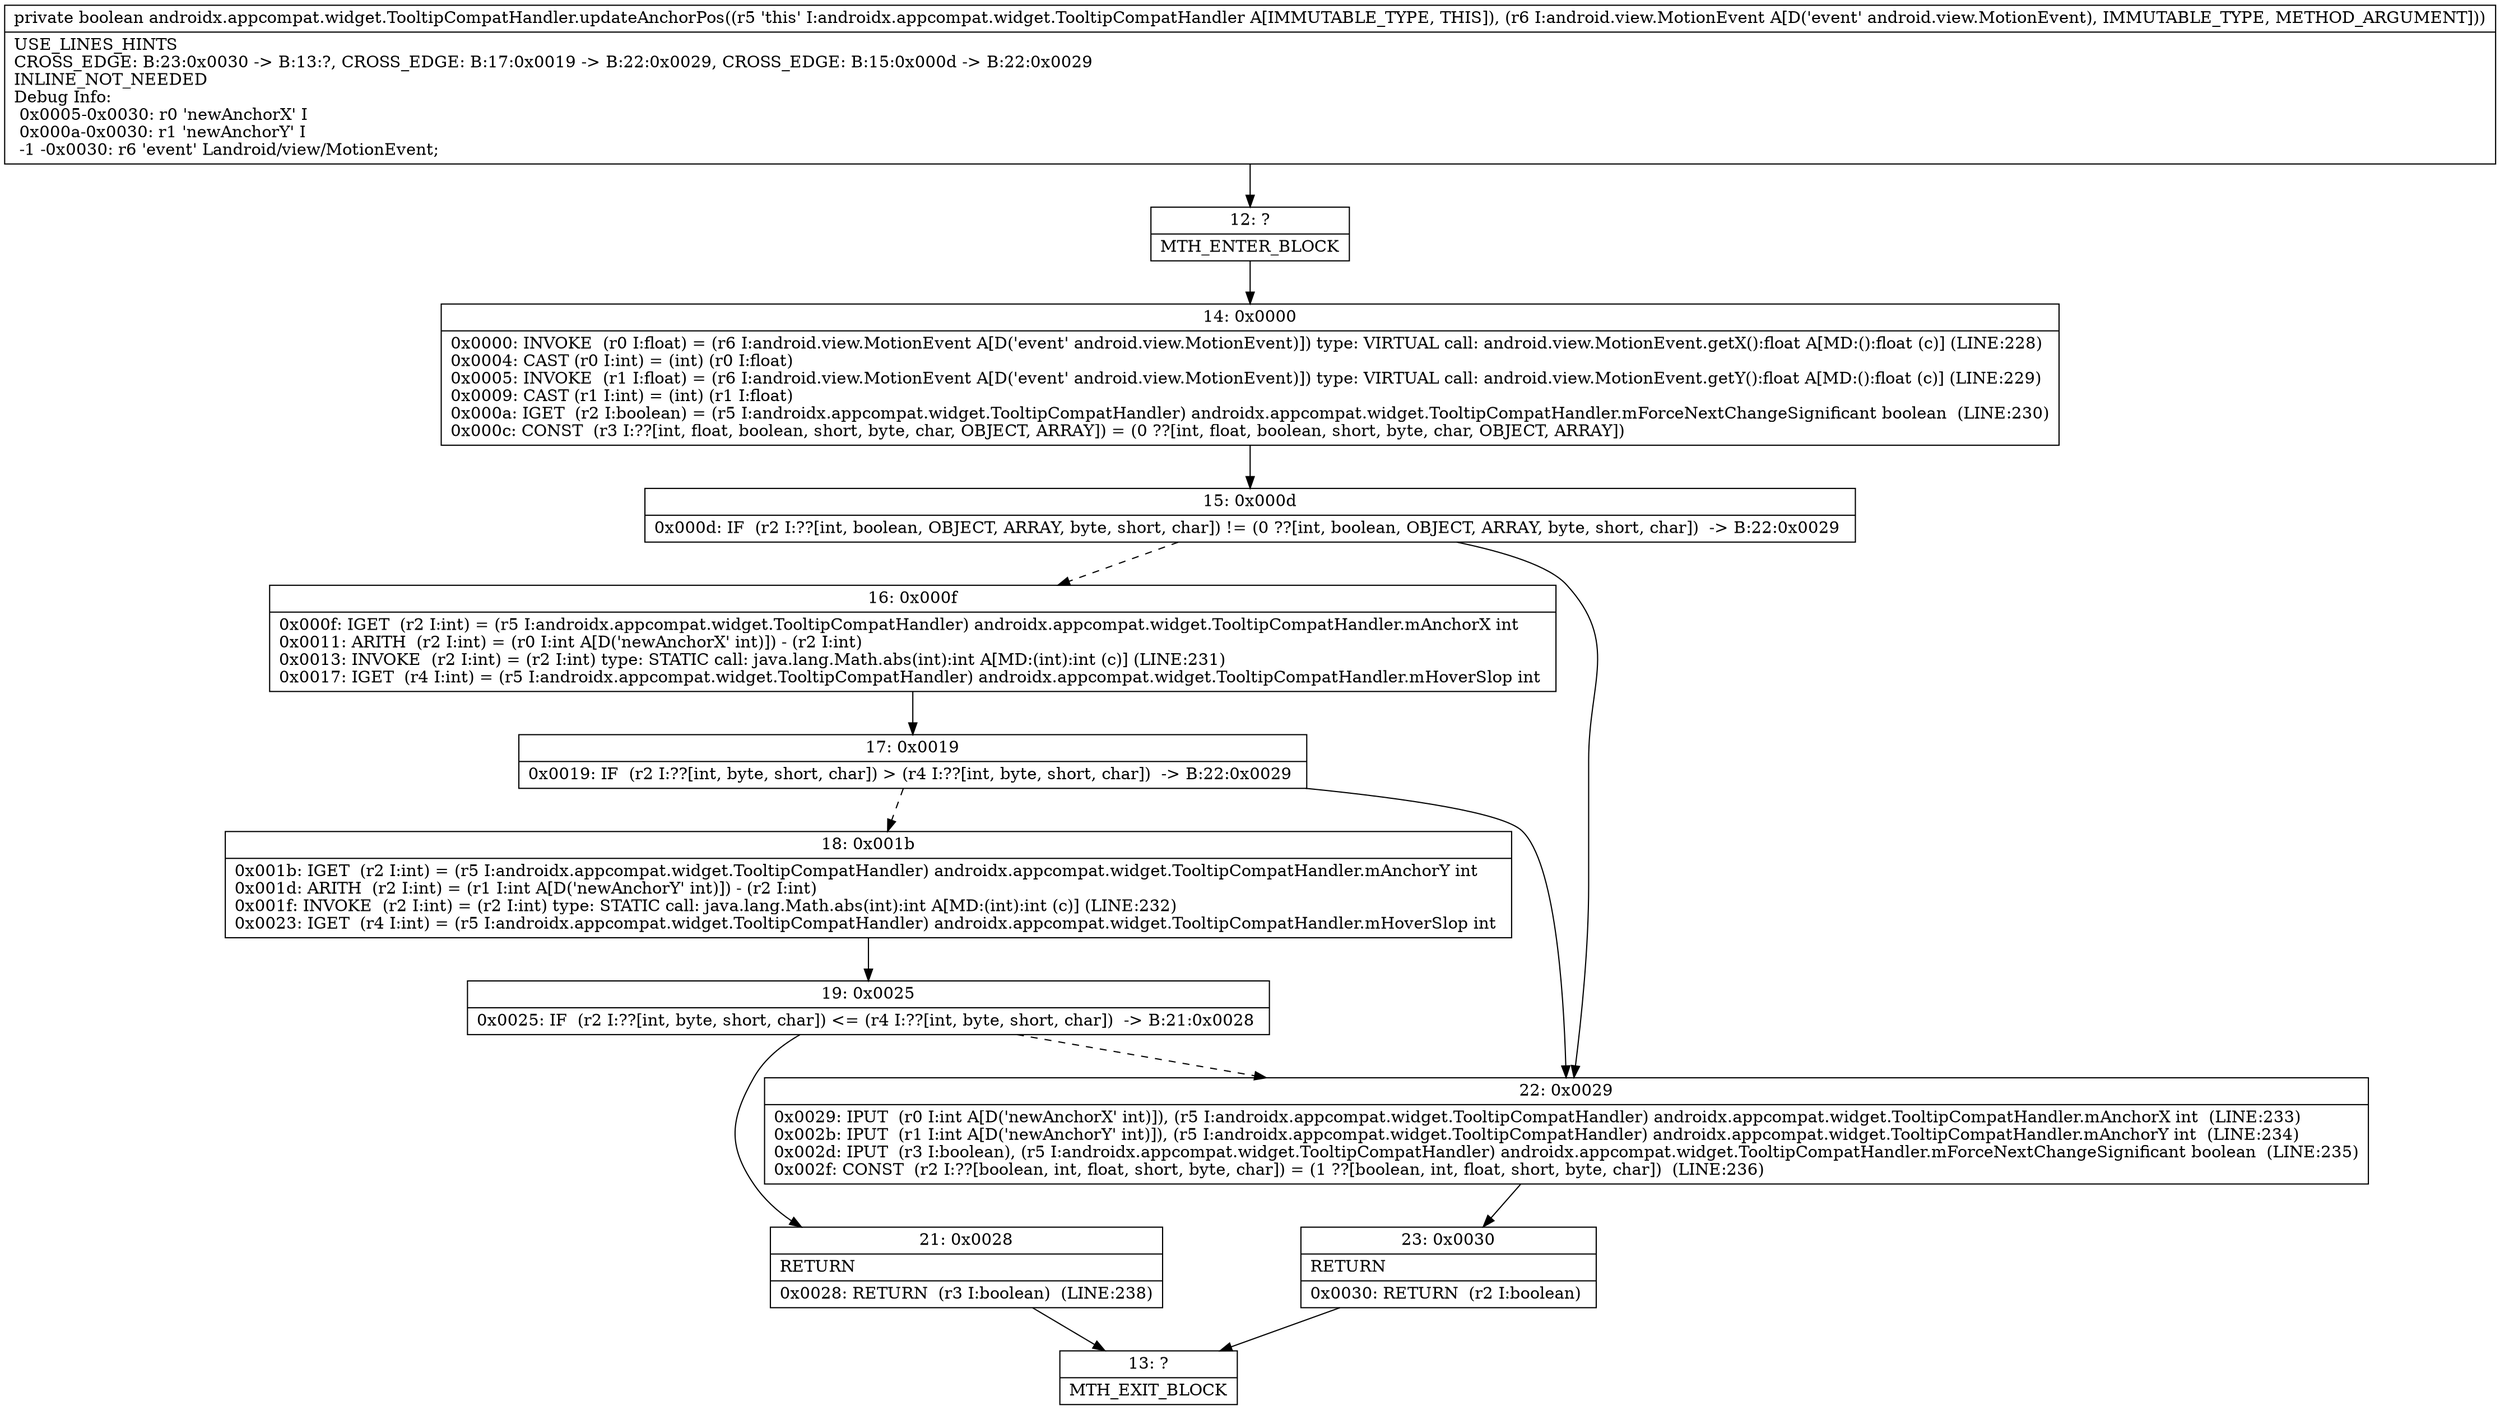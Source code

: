 digraph "CFG forandroidx.appcompat.widget.TooltipCompatHandler.updateAnchorPos(Landroid\/view\/MotionEvent;)Z" {
Node_12 [shape=record,label="{12\:\ ?|MTH_ENTER_BLOCK\l}"];
Node_14 [shape=record,label="{14\:\ 0x0000|0x0000: INVOKE  (r0 I:float) = (r6 I:android.view.MotionEvent A[D('event' android.view.MotionEvent)]) type: VIRTUAL call: android.view.MotionEvent.getX():float A[MD:():float (c)] (LINE:228)\l0x0004: CAST (r0 I:int) = (int) (r0 I:float) \l0x0005: INVOKE  (r1 I:float) = (r6 I:android.view.MotionEvent A[D('event' android.view.MotionEvent)]) type: VIRTUAL call: android.view.MotionEvent.getY():float A[MD:():float (c)] (LINE:229)\l0x0009: CAST (r1 I:int) = (int) (r1 I:float) \l0x000a: IGET  (r2 I:boolean) = (r5 I:androidx.appcompat.widget.TooltipCompatHandler) androidx.appcompat.widget.TooltipCompatHandler.mForceNextChangeSignificant boolean  (LINE:230)\l0x000c: CONST  (r3 I:??[int, float, boolean, short, byte, char, OBJECT, ARRAY]) = (0 ??[int, float, boolean, short, byte, char, OBJECT, ARRAY]) \l}"];
Node_15 [shape=record,label="{15\:\ 0x000d|0x000d: IF  (r2 I:??[int, boolean, OBJECT, ARRAY, byte, short, char]) != (0 ??[int, boolean, OBJECT, ARRAY, byte, short, char])  \-\> B:22:0x0029 \l}"];
Node_16 [shape=record,label="{16\:\ 0x000f|0x000f: IGET  (r2 I:int) = (r5 I:androidx.appcompat.widget.TooltipCompatHandler) androidx.appcompat.widget.TooltipCompatHandler.mAnchorX int \l0x0011: ARITH  (r2 I:int) = (r0 I:int A[D('newAnchorX' int)]) \- (r2 I:int) \l0x0013: INVOKE  (r2 I:int) = (r2 I:int) type: STATIC call: java.lang.Math.abs(int):int A[MD:(int):int (c)] (LINE:231)\l0x0017: IGET  (r4 I:int) = (r5 I:androidx.appcompat.widget.TooltipCompatHandler) androidx.appcompat.widget.TooltipCompatHandler.mHoverSlop int \l}"];
Node_17 [shape=record,label="{17\:\ 0x0019|0x0019: IF  (r2 I:??[int, byte, short, char]) \> (r4 I:??[int, byte, short, char])  \-\> B:22:0x0029 \l}"];
Node_18 [shape=record,label="{18\:\ 0x001b|0x001b: IGET  (r2 I:int) = (r5 I:androidx.appcompat.widget.TooltipCompatHandler) androidx.appcompat.widget.TooltipCompatHandler.mAnchorY int \l0x001d: ARITH  (r2 I:int) = (r1 I:int A[D('newAnchorY' int)]) \- (r2 I:int) \l0x001f: INVOKE  (r2 I:int) = (r2 I:int) type: STATIC call: java.lang.Math.abs(int):int A[MD:(int):int (c)] (LINE:232)\l0x0023: IGET  (r4 I:int) = (r5 I:androidx.appcompat.widget.TooltipCompatHandler) androidx.appcompat.widget.TooltipCompatHandler.mHoverSlop int \l}"];
Node_19 [shape=record,label="{19\:\ 0x0025|0x0025: IF  (r2 I:??[int, byte, short, char]) \<= (r4 I:??[int, byte, short, char])  \-\> B:21:0x0028 \l}"];
Node_21 [shape=record,label="{21\:\ 0x0028|RETURN\l|0x0028: RETURN  (r3 I:boolean)  (LINE:238)\l}"];
Node_13 [shape=record,label="{13\:\ ?|MTH_EXIT_BLOCK\l}"];
Node_22 [shape=record,label="{22\:\ 0x0029|0x0029: IPUT  (r0 I:int A[D('newAnchorX' int)]), (r5 I:androidx.appcompat.widget.TooltipCompatHandler) androidx.appcompat.widget.TooltipCompatHandler.mAnchorX int  (LINE:233)\l0x002b: IPUT  (r1 I:int A[D('newAnchorY' int)]), (r5 I:androidx.appcompat.widget.TooltipCompatHandler) androidx.appcompat.widget.TooltipCompatHandler.mAnchorY int  (LINE:234)\l0x002d: IPUT  (r3 I:boolean), (r5 I:androidx.appcompat.widget.TooltipCompatHandler) androidx.appcompat.widget.TooltipCompatHandler.mForceNextChangeSignificant boolean  (LINE:235)\l0x002f: CONST  (r2 I:??[boolean, int, float, short, byte, char]) = (1 ??[boolean, int, float, short, byte, char])  (LINE:236)\l}"];
Node_23 [shape=record,label="{23\:\ 0x0030|RETURN\l|0x0030: RETURN  (r2 I:boolean) \l}"];
MethodNode[shape=record,label="{private boolean androidx.appcompat.widget.TooltipCompatHandler.updateAnchorPos((r5 'this' I:androidx.appcompat.widget.TooltipCompatHandler A[IMMUTABLE_TYPE, THIS]), (r6 I:android.view.MotionEvent A[D('event' android.view.MotionEvent), IMMUTABLE_TYPE, METHOD_ARGUMENT]))  | USE_LINES_HINTS\lCROSS_EDGE: B:23:0x0030 \-\> B:13:?, CROSS_EDGE: B:17:0x0019 \-\> B:22:0x0029, CROSS_EDGE: B:15:0x000d \-\> B:22:0x0029\lINLINE_NOT_NEEDED\lDebug Info:\l  0x0005\-0x0030: r0 'newAnchorX' I\l  0x000a\-0x0030: r1 'newAnchorY' I\l  \-1 \-0x0030: r6 'event' Landroid\/view\/MotionEvent;\l}"];
MethodNode -> Node_12;Node_12 -> Node_14;
Node_14 -> Node_15;
Node_15 -> Node_16[style=dashed];
Node_15 -> Node_22;
Node_16 -> Node_17;
Node_17 -> Node_18[style=dashed];
Node_17 -> Node_22;
Node_18 -> Node_19;
Node_19 -> Node_21;
Node_19 -> Node_22[style=dashed];
Node_21 -> Node_13;
Node_22 -> Node_23;
Node_23 -> Node_13;
}

